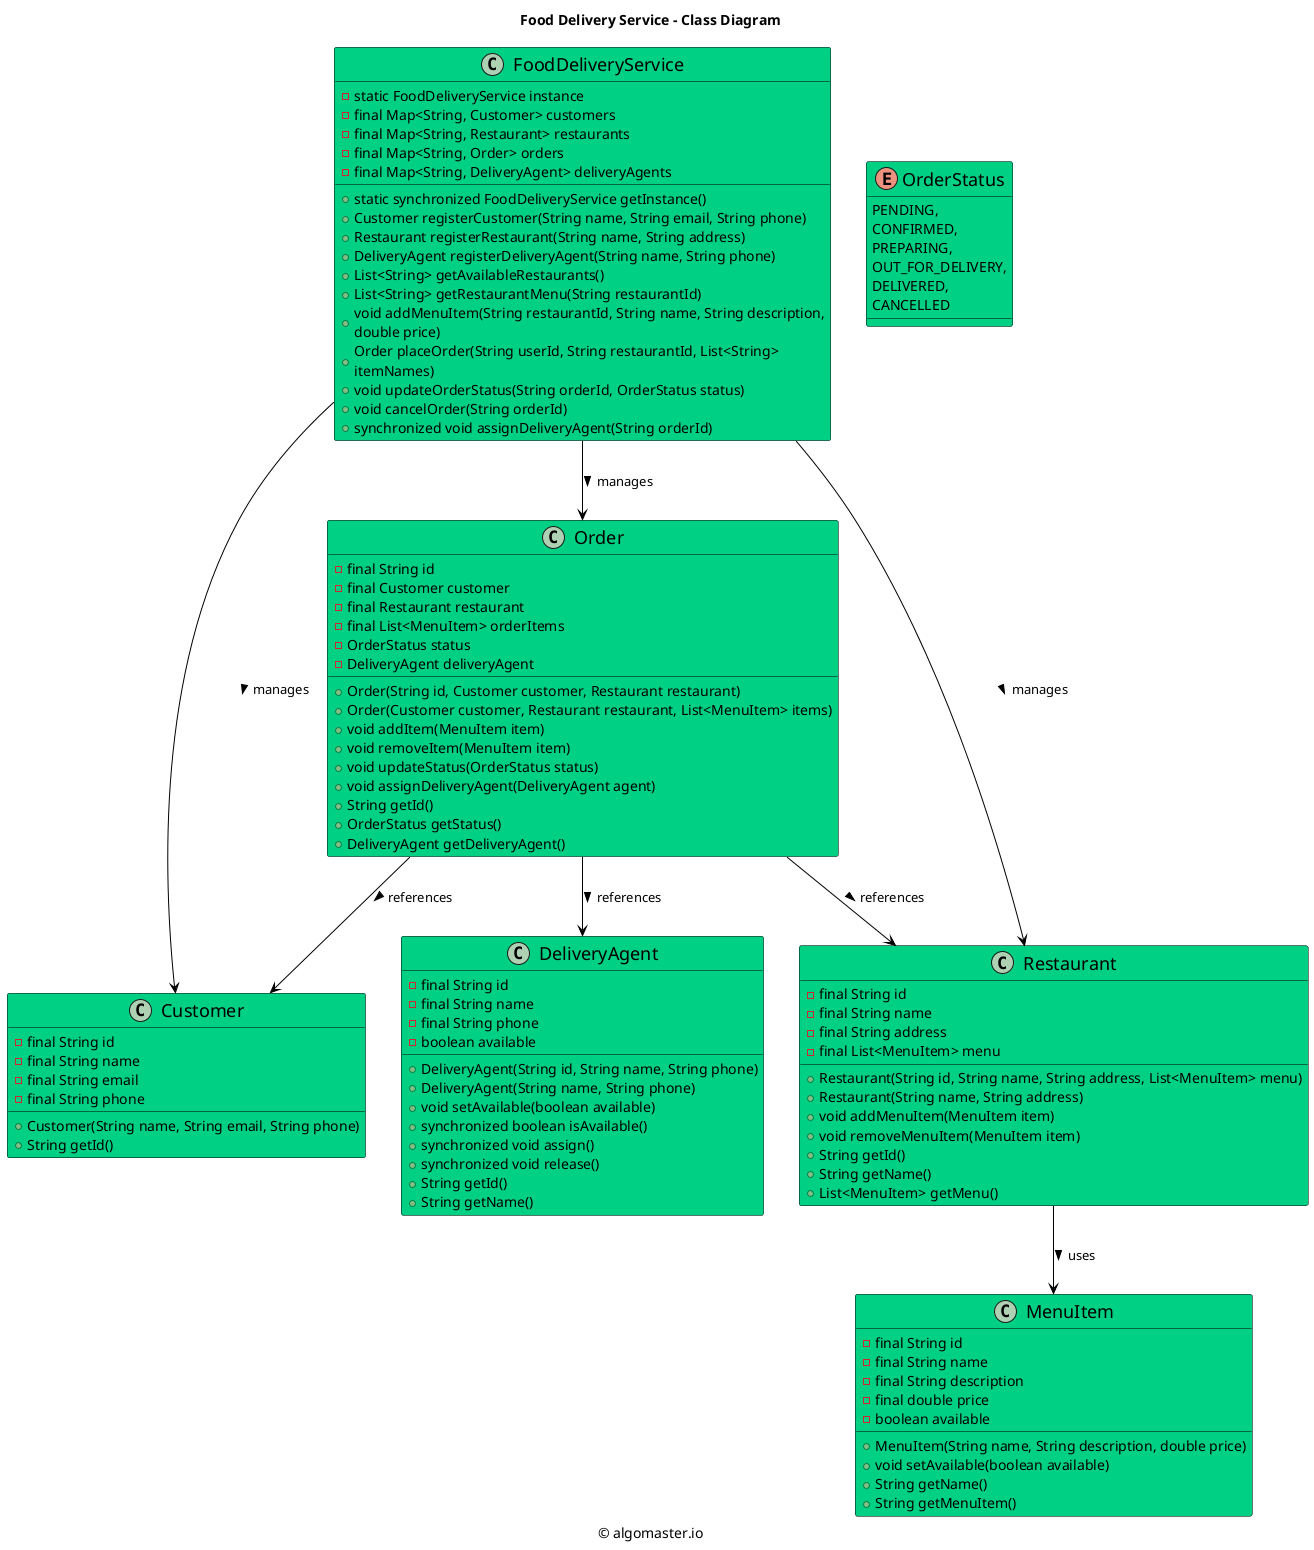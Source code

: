 ```plantuml
@startuml

title Food Delivery Service - Class Diagram

caption © algomaster.io

skinparam backgroundColor white
skinparam wrapWidth 500

skinparam class {
  BackgroundColor #00D084
  BorderColor black
  ArrowColor black
  FontSize 18
}

class FoodDeliveryService {
    - static FoodDeliveryService instance
    - final Map<String, Customer> customers
    - final Map<String, Restaurant> restaurants
    - final Map<String, Order> orders
    - final Map<String, DeliveryAgent> deliveryAgents
    + static synchronized FoodDeliveryService getInstance()
    + Customer registerCustomer(String name, String email, String phone)
    + Restaurant registerRestaurant(String name, String address)
    + DeliveryAgent registerDeliveryAgent(String name, String phone)
    + List<String> getAvailableRestaurants()
    + List<String> getRestaurantMenu(String restaurantId)
    + void addMenuItem(String restaurantId, String name, String description, double price)
    + Order placeOrder(String userId, String restaurantId, List<String> itemNames)
    + void updateOrderStatus(String orderId, OrderStatus status)
    + void cancelOrder(String orderId)
    + synchronized void assignDeliveryAgent(String orderId)
}

class Customer {
    - final String id
    - final String name
    - final String email
    - final String phone
    + Customer(String name, String email, String phone)
    + String getId()
}

class Restaurant {
    - final String id
    - final String name
    - final String address
    - final List<MenuItem> menu
    + Restaurant(String id, String name, String address, List<MenuItem> menu)
    + Restaurant(String name, String address)
    + void addMenuItem(MenuItem item)
    + void removeMenuItem(MenuItem item)
    + String getId()
    + String getName()
    + List<MenuItem> getMenu()
}

class MenuItem {
    - final String id
    - final String name
    - final String description
    - final double price
    - boolean available
    + MenuItem(String name, String description, double price)
    + void setAvailable(boolean available)
    + String getName()
    + String getMenuItem()
}

class DeliveryAgent {
    - final String id
    - final String name
    - final String phone
    - boolean available
    + DeliveryAgent(String id, String name, String phone)
    + DeliveryAgent(String name, String phone)
    + void setAvailable(boolean available)
    + synchronized boolean isAvailable()
    + synchronized void assign()
    + synchronized void release()
    + String getId()
    + String getName()
}

class Order {
    - final String id
    - final Customer customer
    - final Restaurant restaurant
    - final List<MenuItem> orderItems
    - OrderStatus status
    - DeliveryAgent deliveryAgent
    + Order(String id, Customer customer, Restaurant restaurant)
    + Order(Customer customer, Restaurant restaurant, List<MenuItem> items)
    + void addItem(MenuItem item)
    + void removeItem(MenuItem item)
    + void updateStatus(OrderStatus status)
    + void assignDeliveryAgent(DeliveryAgent agent)
    + String getId()
    + OrderStatus getStatus()
    + DeliveryAgent getDeliveryAgent()
}

enum OrderStatus {
    PENDING,
    CONFIRMED,
    PREPARING,
    OUT_FOR_DELIVERY,
    DELIVERED,
    CANCELLED
}

FoodDeliveryService --> Customer: manages >
FoodDeliveryService --> Restaurant: manages >
FoodDeliveryService --> Order: manages >
Restaurant --> MenuItem: uses >
Order --> Customer: references >
Order --> Restaurant: references >
Order --> DeliveryAgent: references >

@enduml
```